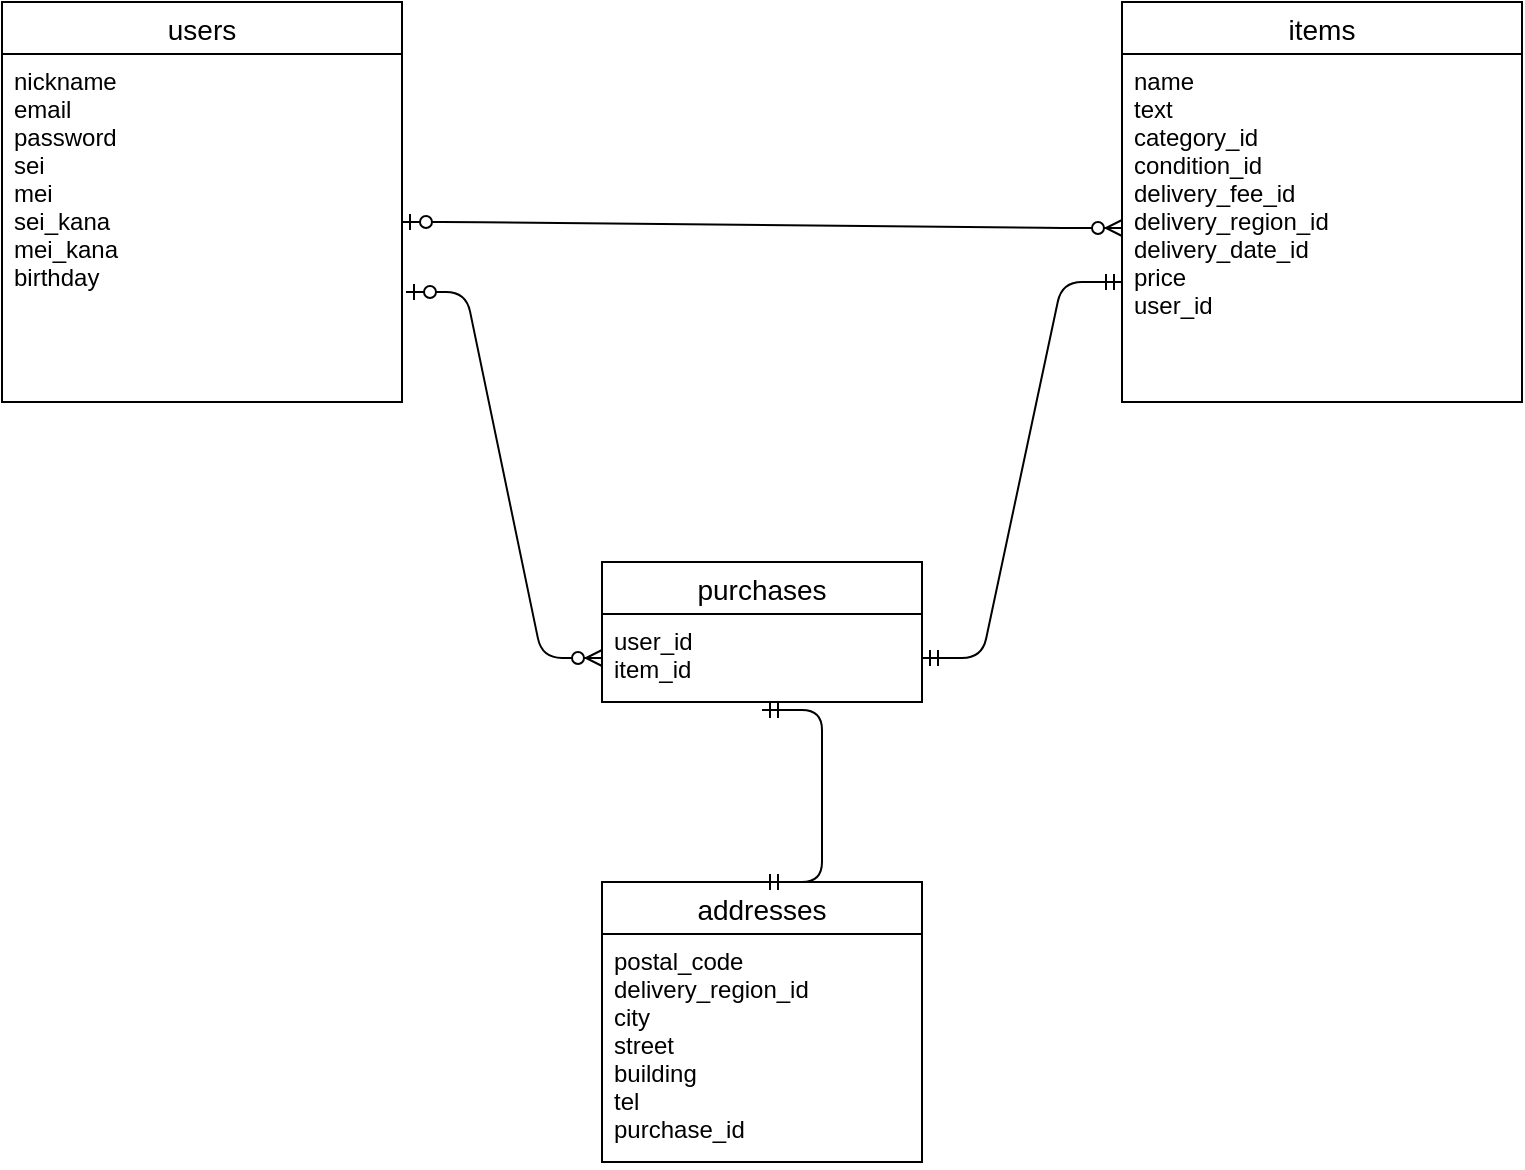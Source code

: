 <mxfile>
    <diagram id="mikEh7jMhRSImYMtWBpZ" name="ページ1">
        <mxGraphModel dx="1563" dy="622" grid="1" gridSize="10" guides="1" tooltips="1" connect="1" arrows="1" fold="1" page="1" pageScale="1" pageWidth="827" pageHeight="1169" math="0" shadow="0">
            <root>
                <mxCell id="0"/>
                <mxCell id="1" parent="0"/>
                <mxCell id="105" value="users" style="swimlane;fontStyle=0;childLayout=stackLayout;horizontal=1;startSize=26;horizontalStack=0;resizeParent=1;resizeParentMax=0;resizeLast=0;collapsible=1;marginBottom=0;align=center;fontSize=14;" parent="1" vertex="1">
                    <mxGeometry x="-800" y="320" width="200" height="200" as="geometry"/>
                </mxCell>
                <mxCell id="106" value="nickname&#10;email&#10;password&#10;sei&#10;mei&#10;sei_kana&#10;mei_kana&#10;birthday" style="text;strokeColor=none;fillColor=none;spacingLeft=4;spacingRight=4;overflow=hidden;rotatable=0;points=[[0,0.5],[1,0.5]];portConstraint=eastwest;fontSize=12;" parent="105" vertex="1">
                    <mxGeometry y="26" width="200" height="174" as="geometry"/>
                </mxCell>
                <mxCell id="109" value="items" style="swimlane;fontStyle=0;childLayout=stackLayout;horizontal=1;startSize=26;horizontalStack=0;resizeParent=1;resizeParentMax=0;resizeLast=0;collapsible=1;marginBottom=0;align=center;fontSize=14;" parent="1" vertex="1">
                    <mxGeometry x="-240" y="320" width="200" height="200" as="geometry"/>
                </mxCell>
                <mxCell id="110" value="name&#10;text&#10;category_id&#10;condition_id&#10;delivery_fee_id&#10;delivery_region_id&#10;delivery_date_id&#10;price&#10;user_id&#10;" style="text;strokeColor=none;fillColor=none;spacingLeft=4;spacingRight=4;overflow=hidden;rotatable=0;points=[[0,0.5],[1,0.5]];portConstraint=eastwest;fontSize=12;" parent="109" vertex="1">
                    <mxGeometry y="26" width="200" height="174" as="geometry"/>
                </mxCell>
                <mxCell id="114" value="purchases" style="swimlane;fontStyle=0;childLayout=stackLayout;horizontal=1;startSize=26;horizontalStack=0;resizeParent=1;resizeParentMax=0;resizeLast=0;collapsible=1;marginBottom=0;align=center;fontSize=14;" parent="1" vertex="1">
                    <mxGeometry x="-500" y="600" width="160" height="70" as="geometry"/>
                </mxCell>
                <mxCell id="115" value="user_id&#10;item_id" style="text;strokeColor=none;fillColor=none;spacingLeft=4;spacingRight=4;overflow=hidden;rotatable=0;points=[[0,0.5],[1,0.5]];portConstraint=eastwest;fontSize=12;" parent="114" vertex="1">
                    <mxGeometry y="26" width="160" height="44" as="geometry"/>
                </mxCell>
                <mxCell id="119" value="addresses" style="swimlane;fontStyle=0;childLayout=stackLayout;horizontal=1;startSize=26;horizontalStack=0;resizeParent=1;resizeParentMax=0;resizeLast=0;collapsible=1;marginBottom=0;align=center;fontSize=14;" parent="1" vertex="1">
                    <mxGeometry x="-500" y="760" width="160" height="140" as="geometry"/>
                </mxCell>
                <mxCell id="120" value="postal_code&#10;delivery_region_id&#10;city&#10;street&#10;building&#10;tel&#10;purchase_id" style="text;strokeColor=none;fillColor=none;spacingLeft=4;spacingRight=4;overflow=hidden;rotatable=0;points=[[0,0.5],[1,0.5]];portConstraint=eastwest;fontSize=12;" parent="119" vertex="1">
                    <mxGeometry y="26" width="160" height="114" as="geometry"/>
                </mxCell>
                <mxCell id="123" value="" style="edgeStyle=entityRelationEdgeStyle;fontSize=12;html=1;endArrow=ERzeroToMany;startArrow=ERzeroToOne;entryX=0;entryY=0.5;entryDx=0;entryDy=0;" parent="1" target="110" edge="1">
                    <mxGeometry width="100" height="100" relative="1" as="geometry">
                        <mxPoint x="-600" y="430" as="sourcePoint"/>
                        <mxPoint x="-500" y="330" as="targetPoint"/>
                    </mxGeometry>
                </mxCell>
                <mxCell id="124" value="" style="edgeStyle=entityRelationEdgeStyle;fontSize=12;html=1;endArrow=ERzeroToMany;startArrow=ERzeroToOne;entryX=0;entryY=0.5;entryDx=0;entryDy=0;exitX=1.01;exitY=0.684;exitDx=0;exitDy=0;exitPerimeter=0;" parent="1" source="106" target="115" edge="1">
                    <mxGeometry width="100" height="100" relative="1" as="geometry">
                        <mxPoint x="-620" y="570" as="sourcePoint"/>
                        <mxPoint x="-520" y="470" as="targetPoint"/>
                    </mxGeometry>
                </mxCell>
                <mxCell id="126" value="" style="edgeStyle=entityRelationEdgeStyle;fontSize=12;html=1;endArrow=ERmandOne;startArrow=ERmandOne;exitX=1;exitY=0.5;exitDx=0;exitDy=0;entryX=0;entryY=0.655;entryDx=0;entryDy=0;entryPerimeter=0;" parent="1" source="115" target="110" edge="1">
                    <mxGeometry width="100" height="100" relative="1" as="geometry">
                        <mxPoint x="-340" y="570" as="sourcePoint"/>
                        <mxPoint x="-240" y="470" as="targetPoint"/>
                    </mxGeometry>
                </mxCell>
                <mxCell id="127" value="" style="edgeStyle=entityRelationEdgeStyle;fontSize=12;html=1;endArrow=ERmandOne;startArrow=ERmandOne;exitX=0.5;exitY=0;exitDx=0;exitDy=0;entryX=0.5;entryY=1.091;entryDx=0;entryDy=0;entryPerimeter=0;" parent="1" source="119" target="115" edge="1">
                    <mxGeometry width="100" height="100" relative="1" as="geometry">
                        <mxPoint x="-500" y="770" as="sourcePoint"/>
                        <mxPoint x="-430" y="690" as="targetPoint"/>
                    </mxGeometry>
                </mxCell>
            </root>
        </mxGraphModel>
    </diagram>
</mxfile>